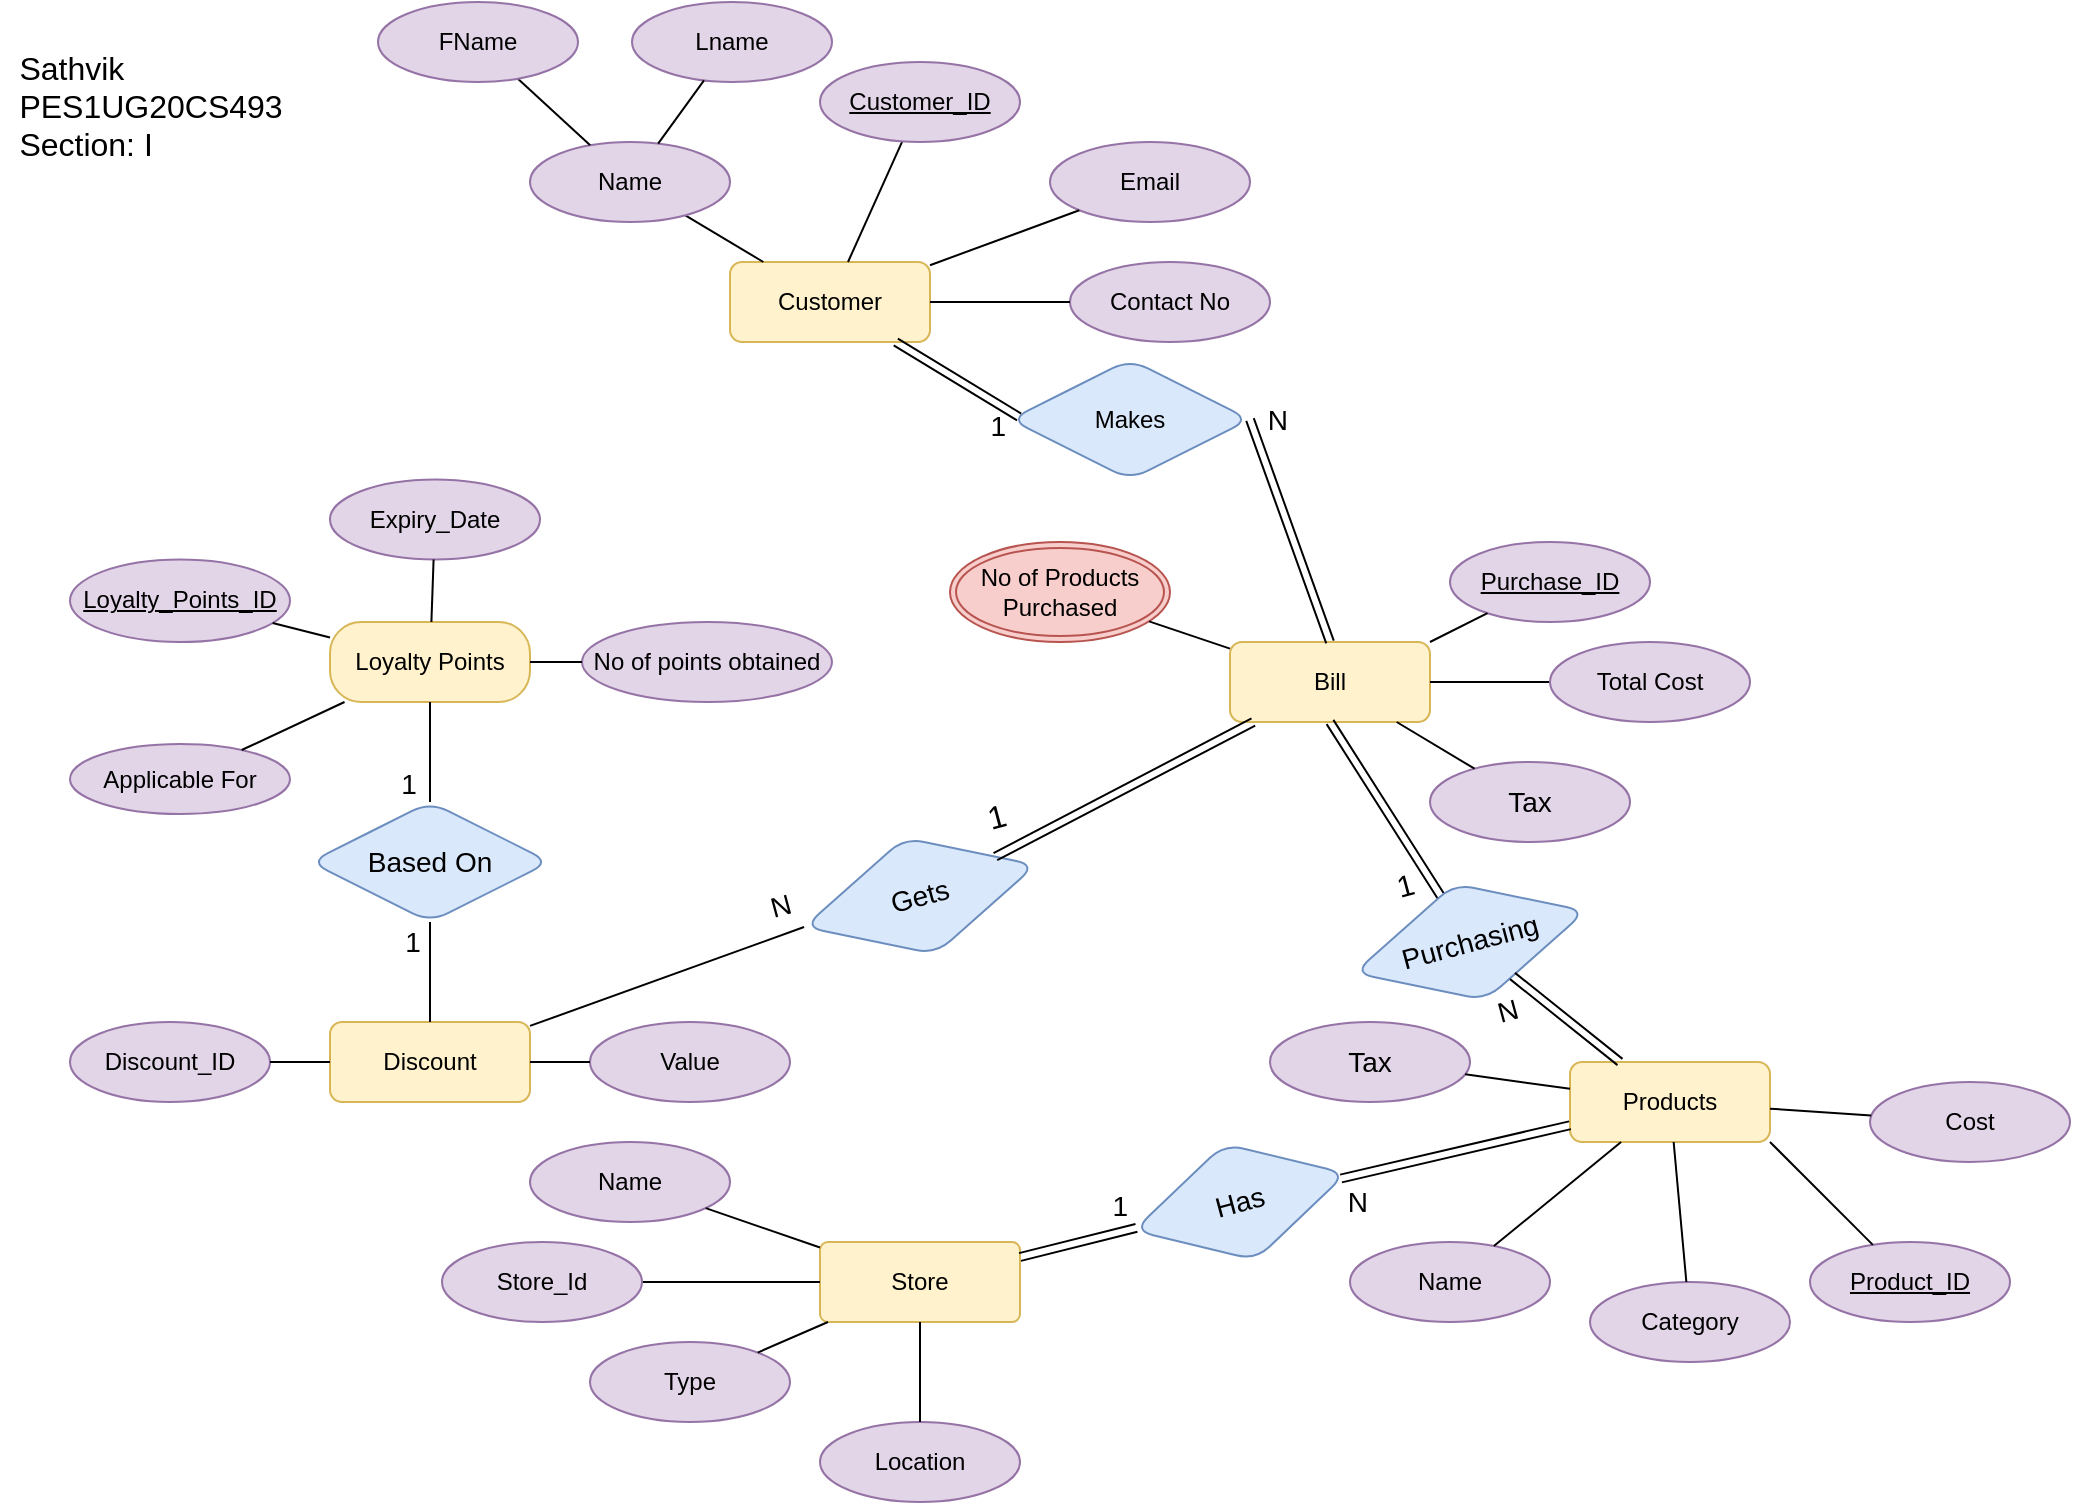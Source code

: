 <mxfile version="20.5.3" type="device"><diagram id="R2lEEEUBdFMjLlhIrx00" name="Page-1"><mxGraphModel dx="1863" dy="814" grid="0" gridSize="10" guides="1" tooltips="1" connect="1" arrows="1" fold="1" page="0" pageScale="1" pageWidth="850" pageHeight="1100" math="0" shadow="0" extFonts="Permanent Marker^https://fonts.googleapis.com/css?family=Permanent+Marker"><root><mxCell id="0"/><mxCell id="1" parent="0"/><mxCell id="EnUZcsVDze7lTP6CE_5c-125" value="Loyalty_Points_ID" style="ellipse;whiteSpace=wrap;html=1;align=center;fontStyle=4;rounded=1;fontSize=12;fillColor=#e1d5e7;strokeColor=#9673a6;" parent="1" vertex="1"><mxGeometry x="120" y="488.75" width="110" height="41.25" as="geometry"/></mxCell><mxCell id="EnUZcsVDze7lTP6CE_5c-137" value="Applicable For" style="ellipse;whiteSpace=wrap;html=1;align=center;rounded=1;fontSize=12;fillColor=#e1d5e7;strokeColor=#9673a6;" parent="1" vertex="1"><mxGeometry x="120" y="581" width="110" height="35" as="geometry"/></mxCell><mxCell id="EnUZcsVDze7lTP6CE_5c-43" value="Customer" style="whiteSpace=wrap;html=1;align=center;fillColor=#fff2cc;strokeColor=#d6b656;rounded=1;" parent="1" vertex="1"><mxGeometry x="450" y="340" width="100" height="40" as="geometry"/></mxCell><mxCell id="EnUZcsVDze7lTP6CE_5c-44" value="" style="endArrow=none;html=1;rounded=1;curved=1;" parent="1" source="EnUZcsVDze7lTP6CE_5c-45" target="EnUZcsVDze7lTP6CE_5c-43" edge="1"><mxGeometry relative="1" as="geometry"><mxPoint x="650" y="290" as="sourcePoint"/><mxPoint x="740" y="260" as="targetPoint"/></mxGeometry></mxCell><mxCell id="EnUZcsVDze7lTP6CE_5c-45" value="Name" style="ellipse;whiteSpace=wrap;html=1;align=center;fillColor=#e1d5e7;strokeColor=#9673a6;rounded=1;" parent="1" vertex="1"><mxGeometry x="350" y="280" width="100" height="40" as="geometry"/></mxCell><mxCell id="EnUZcsVDze7lTP6CE_5c-48" value="Email" style="ellipse;whiteSpace=wrap;html=1;align=center;fillColor=#e1d5e7;strokeColor=#9673a6;rounded=1;" parent="1" vertex="1"><mxGeometry x="610" y="280" width="100" height="40" as="geometry"/></mxCell><mxCell id="EnUZcsVDze7lTP6CE_5c-50" value="" style="endArrow=none;html=1;rounded=1;entryX=0;entryY=1;entryDx=0;entryDy=0;curved=1;" parent="1" source="EnUZcsVDze7lTP6CE_5c-43" target="EnUZcsVDze7lTP6CE_5c-48" edge="1"><mxGeometry relative="1" as="geometry"><mxPoint x="800" y="330" as="sourcePoint"/><mxPoint x="960" y="330" as="targetPoint"/></mxGeometry></mxCell><mxCell id="EnUZcsVDze7lTP6CE_5c-52" value="Contact No" style="ellipse;whiteSpace=wrap;html=1;align=center;fillColor=#e1d5e7;strokeColor=#9673a6;rounded=1;" parent="1" vertex="1"><mxGeometry x="620" y="340" width="100" height="40" as="geometry"/></mxCell><mxCell id="EnUZcsVDze7lTP6CE_5c-53" value="" style="endArrow=none;html=1;rounded=1;curved=1;" parent="1" source="EnUZcsVDze7lTP6CE_5c-43" target="EnUZcsVDze7lTP6CE_5c-52" edge="1"><mxGeometry relative="1" as="geometry"><mxPoint x="800" y="350" as="sourcePoint"/><mxPoint x="860" y="350" as="targetPoint"/></mxGeometry></mxCell><mxCell id="EnUZcsVDze7lTP6CE_5c-57" value="" style="endArrow=none;html=1;rounded=1;curved=1;" parent="1" source="EnUZcsVDze7lTP6CE_5c-58" target="EnUZcsVDze7lTP6CE_5c-45" edge="1"><mxGeometry relative="1" as="geometry"><mxPoint x="560" y="240" as="sourcePoint"/><mxPoint x="580" y="280" as="targetPoint"/></mxGeometry></mxCell><mxCell id="EnUZcsVDze7lTP6CE_5c-58" value="FName" style="ellipse;whiteSpace=wrap;html=1;align=center;fillColor=#e1d5e7;strokeColor=#9673a6;rounded=1;" parent="1" vertex="1"><mxGeometry x="274" y="210" width="100" height="40" as="geometry"/></mxCell><mxCell id="EnUZcsVDze7lTP6CE_5c-59" value="Lname" style="ellipse;whiteSpace=wrap;html=1;align=center;fillColor=#e1d5e7;strokeColor=#9673a6;rounded=1;" parent="1" vertex="1"><mxGeometry x="401" y="210" width="100" height="40" as="geometry"/></mxCell><mxCell id="EnUZcsVDze7lTP6CE_5c-63" value="" style="endArrow=none;html=1;rounded=1;curved=1;" parent="1" source="EnUZcsVDze7lTP6CE_5c-45" target="EnUZcsVDze7lTP6CE_5c-59" edge="1"><mxGeometry relative="1" as="geometry"><mxPoint x="660" y="270" as="sourcePoint"/><mxPoint x="690" y="230" as="targetPoint"/></mxGeometry></mxCell><mxCell id="EnUZcsVDze7lTP6CE_5c-47" value="" style="endArrow=none;html=1;rounded=1;curved=1;" parent="1" source="EnUZcsVDze7lTP6CE_5c-43" target="EnUZcsVDze7lTP6CE_5c-46" edge="1"><mxGeometry relative="1" as="geometry"><mxPoint x="660" y="450" as="sourcePoint"/><mxPoint x="820" y="450" as="targetPoint"/></mxGeometry></mxCell><mxCell id="EnUZcsVDze7lTP6CE_5c-46" value="Customer_ID" style="ellipse;whiteSpace=wrap;html=1;align=center;fontStyle=4;fillColor=#e1d5e7;strokeColor=#9673a6;rounded=1;" parent="1" vertex="1"><mxGeometry x="495" y="240" width="100" height="40" as="geometry"/></mxCell><mxCell id="EnUZcsVDze7lTP6CE_5c-64" value="Bill" style="whiteSpace=wrap;html=1;align=center;fillColor=#fff2cc;strokeColor=#d6b656;rounded=1;" parent="1" vertex="1"><mxGeometry x="700" y="530" width="100" height="40" as="geometry"/></mxCell><mxCell id="EnUZcsVDze7lTP6CE_5c-65" value="Makes" style="shape=rhombus;perimeter=rhombusPerimeter;whiteSpace=wrap;html=1;align=center;fillColor=#dae8fc;strokeColor=#6c8ebf;rounded=1;" parent="1" vertex="1"><mxGeometry x="590" y="388.75" width="120" height="60" as="geometry"/></mxCell><mxCell id="EnUZcsVDze7lTP6CE_5c-67" value="" style="shape=link;html=1;rounded=1;curved=1;entryX=0.038;entryY=0.479;entryDx=0;entryDy=0;entryPerimeter=0;" parent="1" source="EnUZcsVDze7lTP6CE_5c-43" target="EnUZcsVDze7lTP6CE_5c-65" edge="1"><mxGeometry relative="1" as="geometry"><mxPoint x="590" y="420" as="sourcePoint"/><mxPoint x="630" y="410" as="targetPoint"/></mxGeometry></mxCell><mxCell id="EnUZcsVDze7lTP6CE_5c-68" value="1" style="resizable=0;html=1;align=right;verticalAlign=bottom;fontSize=14;rounded=1;" parent="EnUZcsVDze7lTP6CE_5c-67" connectable="0" vertex="1"><mxGeometry x="1" relative="1" as="geometry"><mxPoint x="-6" y="15" as="offset"/></mxGeometry></mxCell><mxCell id="EnUZcsVDze7lTP6CE_5c-69" value="" style="shape=link;html=1;rounded=1;exitX=1;exitY=0.5;exitDx=0;exitDy=0;entryX=0.5;entryY=0;entryDx=0;entryDy=0;curved=1;" parent="1" source="EnUZcsVDze7lTP6CE_5c-65" target="EnUZcsVDze7lTP6CE_5c-64" edge="1"><mxGeometry relative="1" as="geometry"><mxPoint x="540" y="510" as="sourcePoint"/><mxPoint x="700" y="510" as="targetPoint"/></mxGeometry></mxCell><mxCell id="EnUZcsVDze7lTP6CE_5c-70" value="N" style="resizable=0;html=1;align=right;verticalAlign=bottom;fontSize=14;rounded=1;" parent="EnUZcsVDze7lTP6CE_5c-69" connectable="0" vertex="1"><mxGeometry x="1" relative="1" as="geometry"><mxPoint x="-20" y="-100" as="offset"/></mxGeometry></mxCell><mxCell id="EnUZcsVDze7lTP6CE_5c-71" value="" style="endArrow=none;html=1;rounded=1;exitX=1;exitY=0;exitDx=0;exitDy=0;startArrow=none;curved=1;" parent="1" source="EnUZcsVDze7lTP6CE_5c-72" edge="1"><mxGeometry relative="1" as="geometry"><mxPoint x="800" y="550" as="sourcePoint"/><mxPoint x="840" y="500" as="targetPoint"/></mxGeometry></mxCell><mxCell id="EnUZcsVDze7lTP6CE_5c-73" value="" style="endArrow=none;html=1;rounded=1;curved=1;" parent="1" source="EnUZcsVDze7lTP6CE_5c-64" target="EnUZcsVDze7lTP6CE_5c-74" edge="1"><mxGeometry relative="1" as="geometry"><mxPoint x="800" y="550" as="sourcePoint"/><mxPoint x="880" y="550" as="targetPoint"/></mxGeometry></mxCell><mxCell id="EnUZcsVDze7lTP6CE_5c-74" value="Total Cost" style="ellipse;whiteSpace=wrap;html=1;align=center;fillColor=#e1d5e7;strokeColor=#9673a6;rounded=1;" parent="1" vertex="1"><mxGeometry x="860" y="530" width="100" height="40" as="geometry"/></mxCell><mxCell id="EnUZcsVDze7lTP6CE_5c-86" value="No of Products Purchased" style="ellipse;shape=doubleEllipse;margin=3;whiteSpace=wrap;html=1;align=center;fillColor=#f8cecc;strokeColor=#b85450;rounded=1;" parent="1" vertex="1"><mxGeometry x="560" y="480" width="110" height="50" as="geometry"/></mxCell><mxCell id="EnUZcsVDze7lTP6CE_5c-87" value="" style="endArrow=none;html=1;rounded=1;curved=1;" parent="1" source="EnUZcsVDze7lTP6CE_5c-86" target="EnUZcsVDze7lTP6CE_5c-64" edge="1"><mxGeometry relative="1" as="geometry"><mxPoint x="640" y="690" as="sourcePoint"/><mxPoint x="800" y="690" as="targetPoint"/></mxGeometry></mxCell><mxCell id="EnUZcsVDze7lTP6CE_5c-88" value="" style="shape=link;html=1;rounded=1;exitX=0.5;exitY=1;exitDx=0;exitDy=0;curved=1;" parent="1" source="EnUZcsVDze7lTP6CE_5c-64" target="EnUZcsVDze7lTP6CE_5c-91" edge="1"><mxGeometry relative="1" as="geometry"><mxPoint x="700" y="660" as="sourcePoint"/><mxPoint x="750" y="650" as="targetPoint"/></mxGeometry></mxCell><mxCell id="EnUZcsVDze7lTP6CE_5c-89" value="1" style="resizable=0;html=1;align=right;verticalAlign=bottom;fontSize=15;rounded=1;rotation=-15;" parent="EnUZcsVDze7lTP6CE_5c-88" connectable="0" vertex="1"><mxGeometry x="1" relative="1" as="geometry"><mxPoint x="-10" y="4" as="offset"/></mxGeometry></mxCell><mxCell id="EnUZcsVDze7lTP6CE_5c-91" value="Purchasing" style="shape=rhombus;perimeter=rhombusPerimeter;whiteSpace=wrap;html=1;align=center;fillColor=#dae8fc;strokeColor=#6c8ebf;rounded=1;fontSize=14;rotation=-15;" parent="1" vertex="1"><mxGeometry x="760" y="650" width="120" height="60" as="geometry"/></mxCell><mxCell id="EnUZcsVDze7lTP6CE_5c-92" value="Products" style="whiteSpace=wrap;html=1;align=center;fillColor=#fff2cc;strokeColor=#d6b656;rounded=1;" parent="1" vertex="1"><mxGeometry x="870" y="740" width="100" height="40" as="geometry"/></mxCell><mxCell id="EnUZcsVDze7lTP6CE_5c-93" value="" style="shape=link;html=1;rounded=1;curved=1;" parent="1" source="EnUZcsVDze7lTP6CE_5c-91" target="EnUZcsVDze7lTP6CE_5c-92" edge="1"><mxGeometry relative="1" as="geometry"><mxPoint x="540" y="760" as="sourcePoint"/><mxPoint x="700" y="760" as="targetPoint"/></mxGeometry></mxCell><mxCell id="EnUZcsVDze7lTP6CE_5c-94" value="N" style="resizable=0;html=1;align=right;verticalAlign=bottom;fontSize=14;rounded=1;rotation=-15;" parent="EnUZcsVDze7lTP6CE_5c-93" connectable="0" vertex="1"><mxGeometry x="1" relative="1" as="geometry"><mxPoint x="-48" y="-17" as="offset"/></mxGeometry></mxCell><mxCell id="EnUZcsVDze7lTP6CE_5c-95" value="Cost" style="ellipse;whiteSpace=wrap;html=1;align=center;fontSize=12;fillColor=#e1d5e7;strokeColor=#9673a6;rounded=1;" parent="1" vertex="1"><mxGeometry x="1020" y="750" width="100" height="40" as="geometry"/></mxCell><mxCell id="EnUZcsVDze7lTP6CE_5c-96" value="Name" style="ellipse;whiteSpace=wrap;html=1;align=center;fontSize=12;fillColor=#e1d5e7;strokeColor=#9673a6;rounded=1;" parent="1" vertex="1"><mxGeometry x="760" y="830" width="100" height="40" as="geometry"/></mxCell><mxCell id="EnUZcsVDze7lTP6CE_5c-97" value="&lt;u&gt;Product_ID&lt;/u&gt;" style="ellipse;whiteSpace=wrap;html=1;align=center;fontSize=12;fillColor=#e1d5e7;strokeColor=#9673a6;rounded=1;" parent="1" vertex="1"><mxGeometry x="990" y="830" width="100" height="40" as="geometry"/></mxCell><mxCell id="EnUZcsVDze7lTP6CE_5c-98" value="" style="endArrow=none;html=1;rounded=1;fontSize=14;curved=1;" parent="1" source="EnUZcsVDze7lTP6CE_5c-95" target="EnUZcsVDze7lTP6CE_5c-92" edge="1"><mxGeometry relative="1" as="geometry"><mxPoint x="540" y="810" as="sourcePoint"/><mxPoint x="700" y="810" as="targetPoint"/></mxGeometry></mxCell><mxCell id="EnUZcsVDze7lTP6CE_5c-99" value="" style="endArrow=none;html=1;rounded=1;fontSize=14;curved=1;" parent="1" source="EnUZcsVDze7lTP6CE_5c-96" target="EnUZcsVDze7lTP6CE_5c-92" edge="1"><mxGeometry relative="1" as="geometry"><mxPoint x="600" y="840" as="sourcePoint"/><mxPoint x="760" y="840" as="targetPoint"/></mxGeometry></mxCell><mxCell id="EnUZcsVDze7lTP6CE_5c-100" value="" style="endArrow=none;html=1;rounded=1;fontSize=14;exitX=1;exitY=1;exitDx=0;exitDy=0;curved=1;" parent="1" source="EnUZcsVDze7lTP6CE_5c-92" target="EnUZcsVDze7lTP6CE_5c-97" edge="1"><mxGeometry relative="1" as="geometry"><mxPoint x="810" y="810" as="sourcePoint"/><mxPoint x="970" y="810" as="targetPoint"/></mxGeometry></mxCell><mxCell id="EnUZcsVDze7lTP6CE_5c-72" value="&lt;u&gt;Purchase_ID&lt;/u&gt;" style="ellipse;whiteSpace=wrap;html=1;align=center;fillColor=#e1d5e7;strokeColor=#9673a6;rounded=1;" parent="1" vertex="1"><mxGeometry x="810" y="480" width="100" height="40" as="geometry"/></mxCell><mxCell id="EnUZcsVDze7lTP6CE_5c-101" value="" style="endArrow=none;html=1;rounded=1;exitX=1;exitY=0;exitDx=0;exitDy=0;curved=1;" parent="1" source="EnUZcsVDze7lTP6CE_5c-64" target="EnUZcsVDze7lTP6CE_5c-72" edge="1"><mxGeometry relative="1" as="geometry"><mxPoint x="800" y="530" as="sourcePoint"/><mxPoint x="840" y="500" as="targetPoint"/></mxGeometry></mxCell><mxCell id="EnUZcsVDze7lTP6CE_5c-103" value="Loyalty Points" style="whiteSpace=wrap;html=1;align=center;fontSize=12;fillColor=#fff2cc;strokeColor=#d6b656;rounded=1;arcSize=39;" parent="1" vertex="1"><mxGeometry x="250" y="520" width="100" height="40" as="geometry"/></mxCell><mxCell id="EnUZcsVDze7lTP6CE_5c-104" value="Discount" style="whiteSpace=wrap;html=1;align=center;fontSize=12;rounded=1;fillColor=#fff2cc;strokeColor=#d6b656;" parent="1" vertex="1"><mxGeometry x="250" y="720" width="100" height="40" as="geometry"/></mxCell><mxCell id="EnUZcsVDze7lTP6CE_5c-109" value="Gets" style="shape=rhombus;perimeter=rhombusPerimeter;whiteSpace=wrap;html=1;align=center;fontSize=14;rotation=-15;rounded=1;fillColor=#dae8fc;strokeColor=#6c8ebf;" parent="1" vertex="1"><mxGeometry x="485" y="627" width="120" height="60" as="geometry"/></mxCell><mxCell id="EnUZcsVDze7lTP6CE_5c-113" value="" style="endArrow=none;html=1;rounded=1;fontSize=12;startSize=14;endSize=14;entryX=0;entryY=0.5;entryDx=0;entryDy=0;curved=1;" parent="1" source="EnUZcsVDze7lTP6CE_5c-104" target="EnUZcsVDze7lTP6CE_5c-109" edge="1"><mxGeometry width="50" height="50" relative="1" as="geometry"><mxPoint x="360" y="650" as="sourcePoint"/><mxPoint x="410" y="600" as="targetPoint"/></mxGeometry></mxCell><mxCell id="EnUZcsVDze7lTP6CE_5c-115" value="" style="shape=link;html=1;rounded=1;fontSize=12;endArrow=open;startSize=14;endSize=14;curved=1;" parent="1" source="EnUZcsVDze7lTP6CE_5c-109" target="EnUZcsVDze7lTP6CE_5c-64" edge="1"><mxGeometry relative="1" as="geometry"><mxPoint x="470" y="700" as="sourcePoint"/><mxPoint x="630" y="700" as="targetPoint"/></mxGeometry></mxCell><mxCell id="EnUZcsVDze7lTP6CE_5c-116" value="1" style="resizable=0;html=1;align=right;verticalAlign=bottom;fontSize=16;rotation=-15;rounded=1;" parent="EnUZcsVDze7lTP6CE_5c-115" connectable="0" vertex="1"><mxGeometry x="1" relative="1" as="geometry"><mxPoint x="-121" y="57" as="offset"/></mxGeometry></mxCell><mxCell id="EnUZcsVDze7lTP6CE_5c-117" value="Based On" style="shape=rhombus;perimeter=rhombusPerimeter;whiteSpace=wrap;html=1;align=center;fontSize=14;rounded=1;fillColor=#dae8fc;strokeColor=#6c8ebf;" parent="1" vertex="1"><mxGeometry x="240" y="610" width="120" height="60" as="geometry"/></mxCell><mxCell id="EnUZcsVDze7lTP6CE_5c-118" value="" style="endArrow=none;html=1;rounded=0;fontSize=12;startSize=14;endSize=14;exitX=0.5;exitY=1;exitDx=0;exitDy=0;curved=1;" parent="1" source="EnUZcsVDze7lTP6CE_5c-117" target="EnUZcsVDze7lTP6CE_5c-104" edge="1"><mxGeometry relative="1" as="geometry"><mxPoint x="170" y="610" as="sourcePoint"/><mxPoint x="330" y="610" as="targetPoint"/></mxGeometry></mxCell><mxCell id="EnUZcsVDze7lTP6CE_5c-122" value="" style="endArrow=none;html=1;rounded=0;fontSize=12;startSize=14;endSize=14;exitX=0.5;exitY=1;exitDx=0;exitDy=0;curved=1;" parent="1" source="EnUZcsVDze7lTP6CE_5c-103" target="EnUZcsVDze7lTP6CE_5c-117" edge="1"><mxGeometry relative="1" as="geometry"><mxPoint x="70" y="590" as="sourcePoint"/><mxPoint x="230" y="590" as="targetPoint"/></mxGeometry></mxCell><mxCell id="EnUZcsVDze7lTP6CE_5c-127" value="" style="endArrow=none;html=1;rounded=0;fontSize=12;startSize=14;endSize=14;curved=1;" parent="1" source="EnUZcsVDze7lTP6CE_5c-125" target="EnUZcsVDze7lTP6CE_5c-103" edge="1"><mxGeometry relative="1" as="geometry"><mxPoint x="120" y="650" as="sourcePoint"/><mxPoint x="280" y="650" as="targetPoint"/></mxGeometry></mxCell><mxCell id="EnUZcsVDze7lTP6CE_5c-128" value="Expiry_Date" style="ellipse;whiteSpace=wrap;html=1;align=center;rounded=1;fontSize=12;fillColor=#e1d5e7;strokeColor=#9673a6;" parent="1" vertex="1"><mxGeometry x="250" y="448.75" width="105" height="40" as="geometry"/></mxCell><mxCell id="EnUZcsVDze7lTP6CE_5c-131" value="No of points obtained" style="ellipse;whiteSpace=wrap;html=1;align=center;rounded=1;fontSize=12;fillColor=#e1d5e7;strokeColor=#9673a6;" parent="1" vertex="1"><mxGeometry x="376" y="520" width="125" height="40" as="geometry"/></mxCell><mxCell id="EnUZcsVDze7lTP6CE_5c-132" value="" style="endArrow=none;html=1;rounded=0;fontSize=12;startSize=14;endSize=14;curved=1;" parent="1" source="EnUZcsVDze7lTP6CE_5c-103" target="EnUZcsVDze7lTP6CE_5c-128" edge="1"><mxGeometry relative="1" as="geometry"><mxPoint x="160" y="600" as="sourcePoint"/><mxPoint x="320" y="600" as="targetPoint"/></mxGeometry></mxCell><mxCell id="EnUZcsVDze7lTP6CE_5c-134" value="" style="endArrow=none;html=1;rounded=0;fontSize=12;startSize=14;endSize=14;curved=1;" parent="1" source="EnUZcsVDze7lTP6CE_5c-131" target="EnUZcsVDze7lTP6CE_5c-103" edge="1"><mxGeometry relative="1" as="geometry"><mxPoint x="540" y="420" as="sourcePoint"/><mxPoint x="700" y="420" as="targetPoint"/></mxGeometry></mxCell><mxCell id="EnUZcsVDze7lTP6CE_5c-135" value="Category" style="ellipse;whiteSpace=wrap;html=1;align=center;rounded=1;fontSize=12;fillColor=#e1d5e7;strokeColor=#9673a6;" parent="1" vertex="1"><mxGeometry x="880" y="850" width="100" height="40" as="geometry"/></mxCell><mxCell id="EnUZcsVDze7lTP6CE_5c-138" value="" style="endArrow=none;html=1;rounded=0;fontSize=12;startSize=14;endSize=14;curved=1;" parent="1" source="EnUZcsVDze7lTP6CE_5c-137" target="EnUZcsVDze7lTP6CE_5c-103" edge="1"><mxGeometry relative="1" as="geometry"><mxPoint x="150" y="700" as="sourcePoint"/><mxPoint x="310" y="700" as="targetPoint"/></mxGeometry></mxCell><mxCell id="EnUZcsVDze7lTP6CE_5c-139" value="" style="endArrow=none;html=1;rounded=0;fontSize=12;startSize=14;endSize=14;curved=1;" parent="1" source="EnUZcsVDze7lTP6CE_5c-92" target="EnUZcsVDze7lTP6CE_5c-135" edge="1"><mxGeometry relative="1" as="geometry"><mxPoint x="460" y="800" as="sourcePoint"/><mxPoint x="620" y="800" as="targetPoint"/></mxGeometry></mxCell><mxCell id="EnUZcsVDze7lTP6CE_5c-140" value="N" style="text;html=1;align=center;verticalAlign=middle;resizable=0;points=[];autosize=1;strokeColor=none;fillColor=none;fontSize=14;rotation=-15;" parent="1" vertex="1"><mxGeometry x="460" y="647" width="30" height="30" as="geometry"/></mxCell><mxCell id="EnUZcsVDze7lTP6CE_5c-144" value="Value" style="ellipse;whiteSpace=wrap;html=1;align=center;rounded=1;fontSize=12;fillColor=#e1d5e7;strokeColor=#9673a6;" parent="1" vertex="1"><mxGeometry x="380" y="720" width="100" height="40" as="geometry"/></mxCell><mxCell id="EnUZcsVDze7lTP6CE_5c-146" value="Discount_ID" style="ellipse;whiteSpace=wrap;html=1;align=center;rounded=1;fontSize=12;fillColor=#e1d5e7;strokeColor=#9673a6;" parent="1" vertex="1"><mxGeometry x="120" y="720" width="100" height="40" as="geometry"/></mxCell><mxCell id="EnUZcsVDze7lTP6CE_5c-148" value="" style="endArrow=none;html=1;rounded=0;fontSize=12;startSize=14;endSize=14;curved=1;" parent="1" source="EnUZcsVDze7lTP6CE_5c-144" target="EnUZcsVDze7lTP6CE_5c-104" edge="1"><mxGeometry relative="1" as="geometry"><mxPoint x="420" y="810" as="sourcePoint"/><mxPoint x="580" y="810" as="targetPoint"/></mxGeometry></mxCell><mxCell id="EnUZcsVDze7lTP6CE_5c-149" value="" style="endArrow=none;html=1;rounded=0;fontSize=12;startSize=14;endSize=14;curved=1;" parent="1" source="EnUZcsVDze7lTP6CE_5c-104" target="EnUZcsVDze7lTP6CE_5c-146" edge="1"><mxGeometry relative="1" as="geometry"><mxPoint x="30" y="820" as="sourcePoint"/><mxPoint x="190" y="820" as="targetPoint"/></mxGeometry></mxCell><mxCell id="EnUZcsVDze7lTP6CE_5c-155" value="&lt;font style=&quot;font-size: 14px;&quot;&gt;1&lt;/font&gt;" style="text;html=1;align=center;verticalAlign=middle;resizable=0;points=[];autosize=1;strokeColor=none;fillColor=none;fontSize=14;" parent="1" vertex="1"><mxGeometry x="276" y="665" width="30" height="30" as="geometry"/></mxCell><mxCell id="EnUZcsVDze7lTP6CE_5c-156" value="1" style="text;html=1;align=center;verticalAlign=middle;resizable=0;points=[];autosize=1;strokeColor=none;fillColor=none;fontSize=14;" parent="1" vertex="1"><mxGeometry x="274" y="586" width="30" height="30" as="geometry"/></mxCell><mxCell id="V8C2mVwVZTq9Degsc31k-2" value="" style="shape=link;html=1;rounded=0;fontSize=14;curved=1;" parent="1" source="EnUZcsVDze7lTP6CE_5c-92" target="V8C2mVwVZTq9Degsc31k-1" edge="1"><mxGeometry relative="1" as="geometry"><mxPoint x="1090" y="740" as="sourcePoint"/><mxPoint x="630" y="820" as="targetPoint"/></mxGeometry></mxCell><mxCell id="V8C2mVwVZTq9Degsc31k-3" value="N" style="resizable=0;html=1;align=right;verticalAlign=bottom;rounded=1;fontSize=14;" parent="V8C2mVwVZTq9Degsc31k-2" connectable="0" vertex="1"><mxGeometry x="1" relative="1" as="geometry"><mxPoint x="14" y="22" as="offset"/></mxGeometry></mxCell><mxCell id="V8C2mVwVZTq9Degsc31k-9" value="Tax" style="ellipse;whiteSpace=wrap;html=1;align=center;rounded=1;fontSize=14;fillColor=#e1d5e7;strokeColor=#9673a6;" parent="1" vertex="1"><mxGeometry x="720" y="720" width="100" height="40" as="geometry"/></mxCell><mxCell id="V8C2mVwVZTq9Degsc31k-10" value="" style="endArrow=none;html=1;rounded=0;fontSize=14;curved=1;" parent="1" source="V8C2mVwVZTq9Degsc31k-9" target="EnUZcsVDze7lTP6CE_5c-92" edge="1"><mxGeometry relative="1" as="geometry"><mxPoint x="810" y="770" as="sourcePoint"/><mxPoint x="830" y="760" as="targetPoint"/></mxGeometry></mxCell><mxCell id="V8C2mVwVZTq9Degsc31k-11" value="Tax" style="ellipse;whiteSpace=wrap;html=1;align=center;rounded=1;fontSize=14;fillColor=#e1d5e7;strokeColor=#9673a6;" parent="1" vertex="1"><mxGeometry x="800" y="590" width="100" height="40" as="geometry"/></mxCell><mxCell id="V8C2mVwVZTq9Degsc31k-12" value="" style="endArrow=none;html=1;rounded=0;fontSize=14;curved=1;" parent="1" source="EnUZcsVDze7lTP6CE_5c-64" target="V8C2mVwVZTq9Degsc31k-11" edge="1"><mxGeometry relative="1" as="geometry"><mxPoint x="550" y="710" as="sourcePoint"/><mxPoint x="710" y="710" as="targetPoint"/></mxGeometry></mxCell><mxCell id="o1IyRowGP3aZ7wUw_EoW-6" value="Name" style="ellipse;whiteSpace=wrap;html=1;align=center;rounded=1;fillColor=#e1d5e7;strokeColor=#9673a6;" parent="1" vertex="1"><mxGeometry x="350" y="780" width="100" height="40" as="geometry"/></mxCell><mxCell id="o1IyRowGP3aZ7wUw_EoW-2" value="Store" style="rounded=1;arcSize=10;whiteSpace=wrap;html=1;align=center;fillColor=#fff2cc;strokeColor=#d6b656;" parent="1" vertex="1"><mxGeometry x="495" y="830" width="100" height="40" as="geometry"/></mxCell><mxCell id="o1IyRowGP3aZ7wUw_EoW-4" value="" style="endArrow=none;html=1;rounded=0;curved=1;" parent="1" source="o1IyRowGP3aZ7wUw_EoW-2" target="o1IyRowGP3aZ7wUw_EoW-5" edge="1"><mxGeometry relative="1" as="geometry"><mxPoint x="530" y="800" as="sourcePoint"/><mxPoint x="610" y="780" as="targetPoint"/></mxGeometry></mxCell><mxCell id="o1IyRowGP3aZ7wUw_EoW-5" value="Store_Id" style="ellipse;whiteSpace=wrap;html=1;align=center;fillColor=#e1d5e7;strokeColor=#9673a6;" parent="1" vertex="1"><mxGeometry x="306" y="830" width="100" height="40" as="geometry"/></mxCell><mxCell id="o1IyRowGP3aZ7wUw_EoW-8" value="" style="endArrow=none;html=1;rounded=0;curved=1;" parent="1" source="o1IyRowGP3aZ7wUw_EoW-2" target="o1IyRowGP3aZ7wUw_EoW-6" edge="1"><mxGeometry relative="1" as="geometry"><mxPoint x="470" y="810" as="sourcePoint"/><mxPoint x="630" y="810" as="targetPoint"/></mxGeometry></mxCell><mxCell id="o1IyRowGP3aZ7wUw_EoW-9" value="Type" style="ellipse;whiteSpace=wrap;html=1;align=center;rounded=1;fillColor=#e1d5e7;strokeColor=#9673a6;" parent="1" vertex="1"><mxGeometry x="380" y="880" width="100" height="40" as="geometry"/></mxCell><mxCell id="o1IyRowGP3aZ7wUw_EoW-10" value="" style="endArrow=none;html=1;rounded=0;curved=1;" parent="1" source="o1IyRowGP3aZ7wUw_EoW-2" target="o1IyRowGP3aZ7wUw_EoW-9" edge="1"><mxGeometry relative="1" as="geometry"><mxPoint x="470" y="860" as="sourcePoint"/><mxPoint x="500" y="850" as="targetPoint"/></mxGeometry></mxCell><mxCell id="V8C2mVwVZTq9Degsc31k-1" value="&lt;font style=&quot;font-size: 14px;&quot;&gt;Has&lt;/font&gt;" style="shape=rhombus;perimeter=rhombusPerimeter;whiteSpace=wrap;html=1;align=center;rounded=1;fillColor=#dae8fc;strokeColor=#6c8ebf;rotation=-15;" parent="1" vertex="1"><mxGeometry x="650" y="780" width="110" height="60" as="geometry"/></mxCell><mxCell id="V8C2mVwVZTq9Degsc31k-4" value="" style="shape=link;html=1;rounded=0;fontSize=14;curved=1;" parent="1" source="o1IyRowGP3aZ7wUw_EoW-2" target="V8C2mVwVZTq9Degsc31k-1" edge="1"><mxGeometry relative="1" as="geometry"><mxPoint x="510" y="1010" as="sourcePoint"/><mxPoint x="670" y="1010" as="targetPoint"/></mxGeometry></mxCell><mxCell id="V8C2mVwVZTq9Degsc31k-5" value="1" style="resizable=0;html=1;align=right;verticalAlign=bottom;rounded=1;fontSize=14;" parent="V8C2mVwVZTq9Degsc31k-4" connectable="0" vertex="1"><mxGeometry x="1" relative="1" as="geometry"><mxPoint x="-4" as="offset"/></mxGeometry></mxCell><mxCell id="sIhYA8PnVrxuvK2tmy-E-4" value="Location" style="ellipse;whiteSpace=wrap;html=1;align=center;fillColor=#e1d5e7;strokeColor=#9673a6;" parent="1" vertex="1"><mxGeometry x="495" y="920" width="100" height="40" as="geometry"/></mxCell><mxCell id="sIhYA8PnVrxuvK2tmy-E-5" value="" style="endArrow=none;html=1;rounded=0;" parent="1" source="o1IyRowGP3aZ7wUw_EoW-2" target="sIhYA8PnVrxuvK2tmy-E-4" edge="1"><mxGeometry relative="1" as="geometry"><mxPoint x="460" y="980" as="sourcePoint"/><mxPoint x="620" y="980" as="targetPoint"/></mxGeometry></mxCell><mxCell id="nxTRPLJMtjPi_jO45JxN-1" value="&lt;div style=&quot;text-align: left;&quot;&gt;&lt;span style=&quot;font-size: medium; background-color: initial;&quot;&gt;Sathvik&lt;/span&gt;&lt;/div&gt;&lt;div style=&quot;text-align: left;&quot;&gt;&lt;span style=&quot;font-size: medium; background-color: initial;&quot;&gt;PES1UG20CS493&lt;/span&gt;&lt;br&gt;&lt;/div&gt;&lt;div style=&quot;text-align: left;&quot;&gt;&lt;span style=&quot;background-color: initial;&quot;&gt;&lt;font size=&quot;3&quot; style=&quot;&quot;&gt;Section: I&lt;/font&gt;&lt;/span&gt;&lt;/div&gt;" style="text;html=1;align=center;verticalAlign=middle;resizable=0;points=[];autosize=1;strokeColor=none;fillColor=none;" vertex="1" parent="1"><mxGeometry x="85" y="227" width="150" height="70" as="geometry"/></mxCell></root></mxGraphModel></diagram></mxfile>